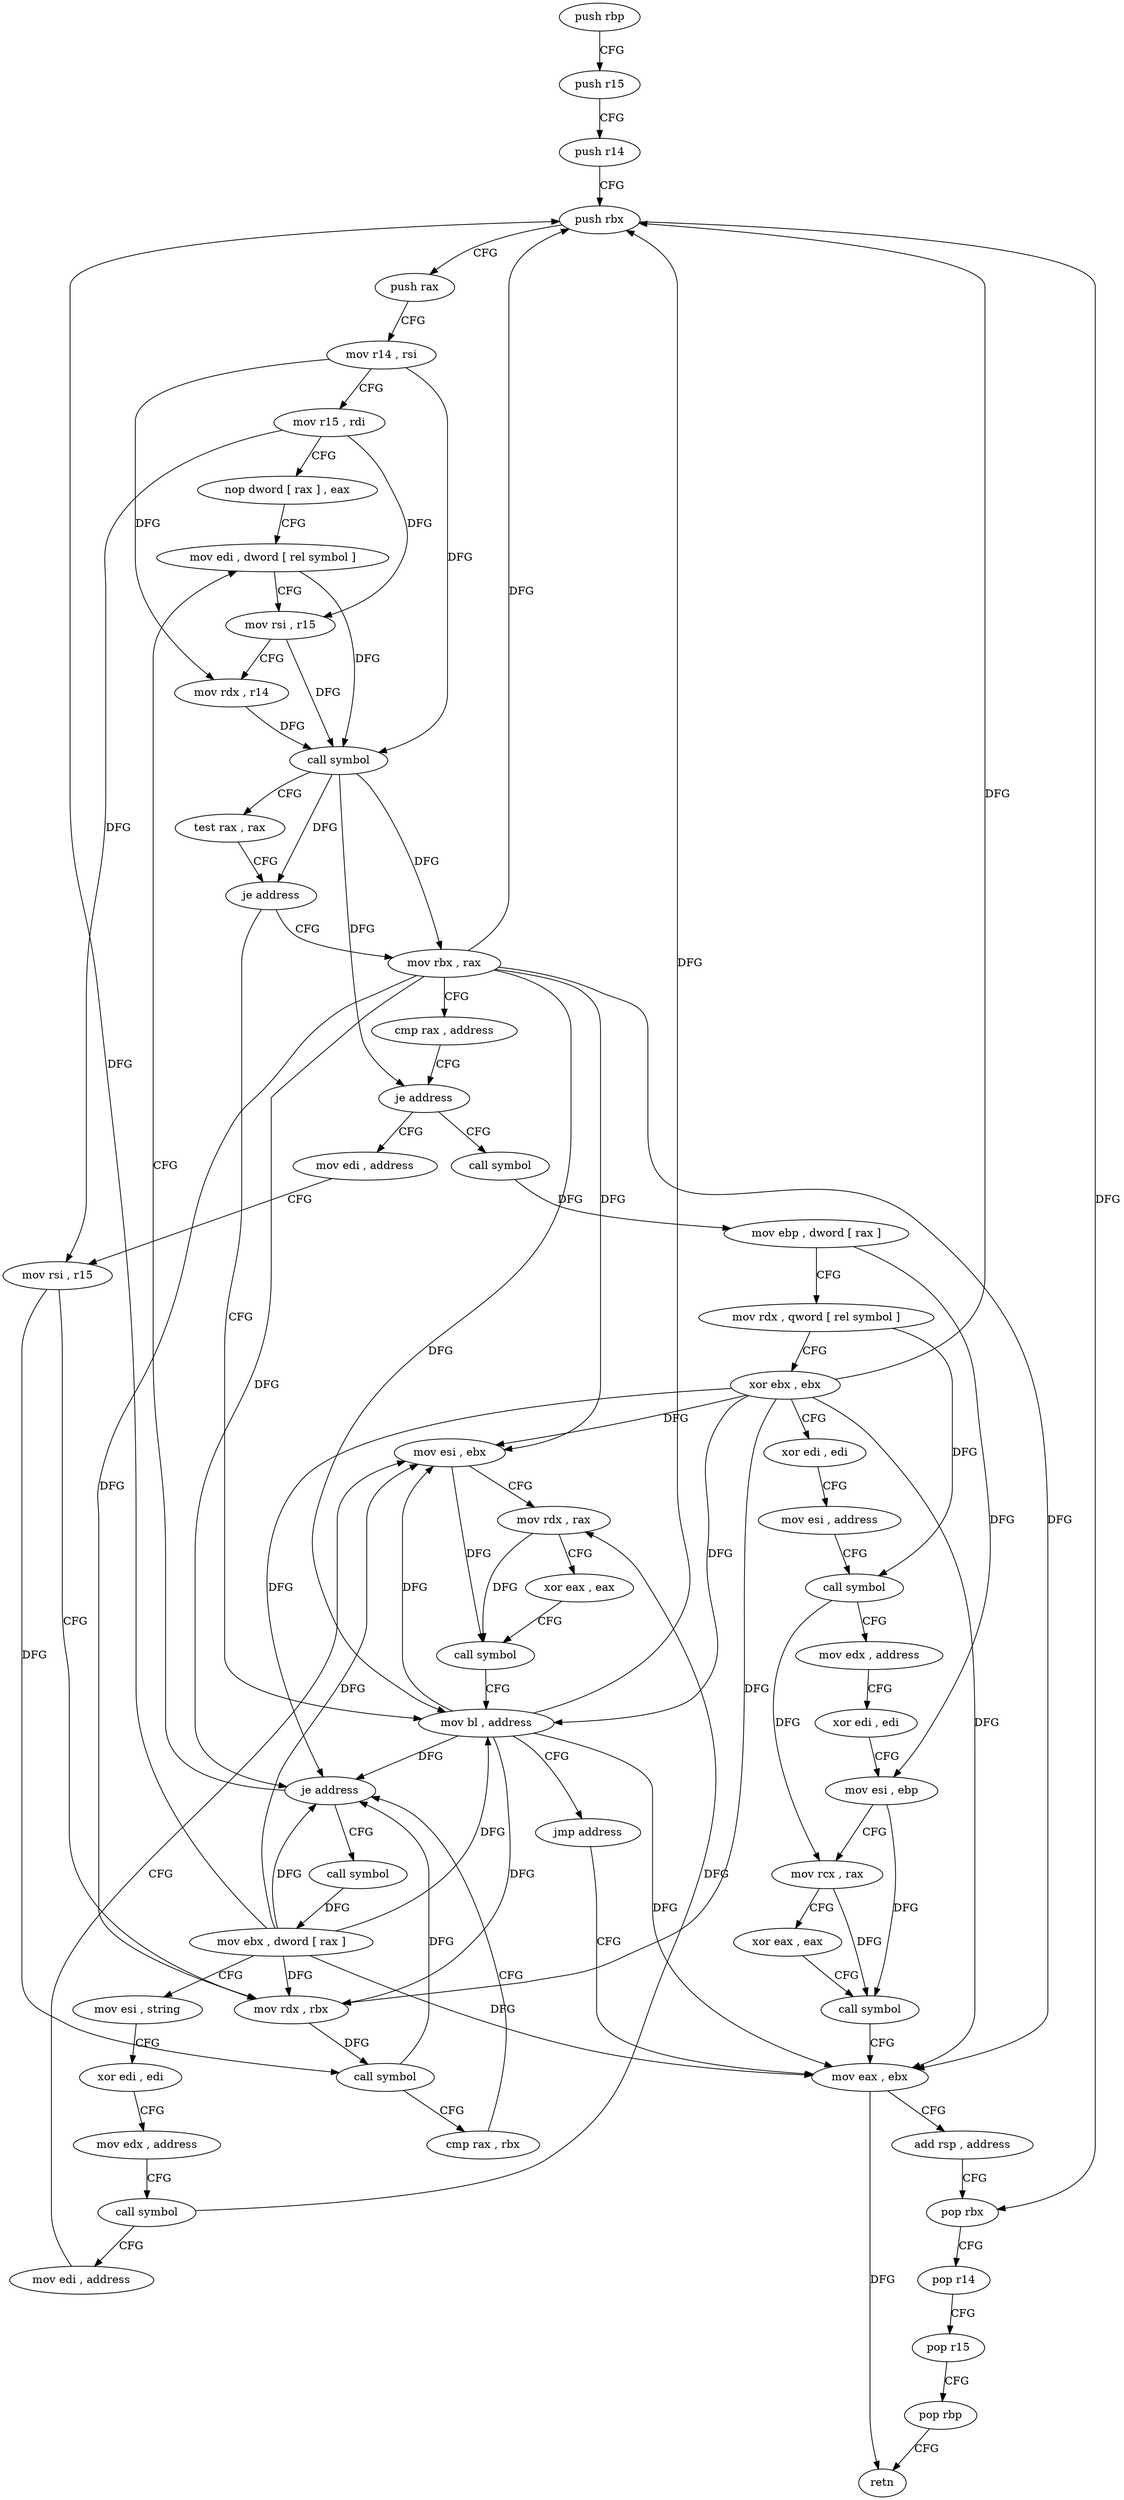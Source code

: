 digraph "func" {
"4203008" [label = "push rbp" ]
"4203009" [label = "push r15" ]
"4203011" [label = "push r14" ]
"4203013" [label = "push rbx" ]
"4203014" [label = "push rax" ]
"4203015" [label = "mov r14 , rsi" ]
"4203018" [label = "mov r15 , rdi" ]
"4203021" [label = "nop dword [ rax ] , eax" ]
"4203024" [label = "mov edi , dword [ rel symbol ]" ]
"4203117" [label = "mov bl , address" ]
"4203119" [label = "jmp address" ]
"4203168" [label = "mov eax , ebx" ]
"4203046" [label = "mov rbx , rax" ]
"4203049" [label = "cmp rax , address" ]
"4203053" [label = "je address" ]
"4203121" [label = "call symbol" ]
"4203055" [label = "mov edi , address" ]
"4203170" [label = "add rsp , address" ]
"4203174" [label = "pop rbx" ]
"4203175" [label = "pop r14" ]
"4203177" [label = "pop r15" ]
"4203179" [label = "pop rbp" ]
"4203180" [label = "retn" ]
"4203126" [label = "mov ebp , dword [ rax ]" ]
"4203128" [label = "mov rdx , qword [ rel symbol ]" ]
"4203135" [label = "xor ebx , ebx" ]
"4203137" [label = "xor edi , edi" ]
"4203139" [label = "mov esi , address" ]
"4203144" [label = "call symbol" ]
"4203149" [label = "mov edx , address" ]
"4203154" [label = "xor edi , edi" ]
"4203156" [label = "mov esi , ebp" ]
"4203158" [label = "mov rcx , rax" ]
"4203161" [label = "xor eax , eax" ]
"4203163" [label = "call symbol" ]
"4203060" [label = "mov rsi , r15" ]
"4203063" [label = "mov rdx , rbx" ]
"4203066" [label = "call symbol" ]
"4203071" [label = "cmp rax , rbx" ]
"4203074" [label = "je address" ]
"4203076" [label = "call symbol" ]
"4203030" [label = "mov rsi , r15" ]
"4203033" [label = "mov rdx , r14" ]
"4203036" [label = "call symbol" ]
"4203041" [label = "test rax , rax" ]
"4203044" [label = "je address" ]
"4203081" [label = "mov ebx , dword [ rax ]" ]
"4203083" [label = "mov esi , string" ]
"4203088" [label = "xor edi , edi" ]
"4203090" [label = "mov edx , address" ]
"4203095" [label = "call symbol" ]
"4203100" [label = "mov edi , address" ]
"4203105" [label = "mov esi , ebx" ]
"4203107" [label = "mov rdx , rax" ]
"4203110" [label = "xor eax , eax" ]
"4203112" [label = "call symbol" ]
"4203008" -> "4203009" [ label = "CFG" ]
"4203009" -> "4203011" [ label = "CFG" ]
"4203011" -> "4203013" [ label = "CFG" ]
"4203013" -> "4203014" [ label = "CFG" ]
"4203013" -> "4203174" [ label = "DFG" ]
"4203014" -> "4203015" [ label = "CFG" ]
"4203015" -> "4203018" [ label = "CFG" ]
"4203015" -> "4203033" [ label = "DFG" ]
"4203015" -> "4203036" [ label = "DFG" ]
"4203018" -> "4203021" [ label = "CFG" ]
"4203018" -> "4203030" [ label = "DFG" ]
"4203018" -> "4203060" [ label = "DFG" ]
"4203021" -> "4203024" [ label = "CFG" ]
"4203024" -> "4203030" [ label = "CFG" ]
"4203024" -> "4203036" [ label = "DFG" ]
"4203117" -> "4203119" [ label = "CFG" ]
"4203117" -> "4203013" [ label = "DFG" ]
"4203117" -> "4203168" [ label = "DFG" ]
"4203117" -> "4203063" [ label = "DFG" ]
"4203117" -> "4203074" [ label = "DFG" ]
"4203117" -> "4203105" [ label = "DFG" ]
"4203119" -> "4203168" [ label = "CFG" ]
"4203168" -> "4203170" [ label = "CFG" ]
"4203168" -> "4203180" [ label = "DFG" ]
"4203046" -> "4203049" [ label = "CFG" ]
"4203046" -> "4203013" [ label = "DFG" ]
"4203046" -> "4203117" [ label = "DFG" ]
"4203046" -> "4203168" [ label = "DFG" ]
"4203046" -> "4203063" [ label = "DFG" ]
"4203046" -> "4203074" [ label = "DFG" ]
"4203046" -> "4203105" [ label = "DFG" ]
"4203049" -> "4203053" [ label = "CFG" ]
"4203053" -> "4203121" [ label = "CFG" ]
"4203053" -> "4203055" [ label = "CFG" ]
"4203121" -> "4203126" [ label = "DFG" ]
"4203055" -> "4203060" [ label = "CFG" ]
"4203170" -> "4203174" [ label = "CFG" ]
"4203174" -> "4203175" [ label = "CFG" ]
"4203175" -> "4203177" [ label = "CFG" ]
"4203177" -> "4203179" [ label = "CFG" ]
"4203179" -> "4203180" [ label = "CFG" ]
"4203126" -> "4203128" [ label = "CFG" ]
"4203126" -> "4203156" [ label = "DFG" ]
"4203128" -> "4203135" [ label = "CFG" ]
"4203128" -> "4203144" [ label = "DFG" ]
"4203135" -> "4203137" [ label = "CFG" ]
"4203135" -> "4203013" [ label = "DFG" ]
"4203135" -> "4203117" [ label = "DFG" ]
"4203135" -> "4203168" [ label = "DFG" ]
"4203135" -> "4203063" [ label = "DFG" ]
"4203135" -> "4203074" [ label = "DFG" ]
"4203135" -> "4203105" [ label = "DFG" ]
"4203137" -> "4203139" [ label = "CFG" ]
"4203139" -> "4203144" [ label = "CFG" ]
"4203144" -> "4203149" [ label = "CFG" ]
"4203144" -> "4203158" [ label = "DFG" ]
"4203149" -> "4203154" [ label = "CFG" ]
"4203154" -> "4203156" [ label = "CFG" ]
"4203156" -> "4203158" [ label = "CFG" ]
"4203156" -> "4203163" [ label = "DFG" ]
"4203158" -> "4203161" [ label = "CFG" ]
"4203158" -> "4203163" [ label = "DFG" ]
"4203161" -> "4203163" [ label = "CFG" ]
"4203163" -> "4203168" [ label = "CFG" ]
"4203060" -> "4203063" [ label = "CFG" ]
"4203060" -> "4203066" [ label = "DFG" ]
"4203063" -> "4203066" [ label = "DFG" ]
"4203066" -> "4203071" [ label = "CFG" ]
"4203066" -> "4203074" [ label = "DFG" ]
"4203071" -> "4203074" [ label = "CFG" ]
"4203074" -> "4203024" [ label = "CFG" ]
"4203074" -> "4203076" [ label = "CFG" ]
"4203076" -> "4203081" [ label = "DFG" ]
"4203030" -> "4203033" [ label = "CFG" ]
"4203030" -> "4203036" [ label = "DFG" ]
"4203033" -> "4203036" [ label = "DFG" ]
"4203036" -> "4203041" [ label = "CFG" ]
"4203036" -> "4203044" [ label = "DFG" ]
"4203036" -> "4203046" [ label = "DFG" ]
"4203036" -> "4203053" [ label = "DFG" ]
"4203041" -> "4203044" [ label = "CFG" ]
"4203044" -> "4203117" [ label = "CFG" ]
"4203044" -> "4203046" [ label = "CFG" ]
"4203081" -> "4203083" [ label = "CFG" ]
"4203081" -> "4203013" [ label = "DFG" ]
"4203081" -> "4203117" [ label = "DFG" ]
"4203081" -> "4203168" [ label = "DFG" ]
"4203081" -> "4203063" [ label = "DFG" ]
"4203081" -> "4203074" [ label = "DFG" ]
"4203081" -> "4203105" [ label = "DFG" ]
"4203083" -> "4203088" [ label = "CFG" ]
"4203088" -> "4203090" [ label = "CFG" ]
"4203090" -> "4203095" [ label = "CFG" ]
"4203095" -> "4203100" [ label = "CFG" ]
"4203095" -> "4203107" [ label = "DFG" ]
"4203100" -> "4203105" [ label = "CFG" ]
"4203105" -> "4203107" [ label = "CFG" ]
"4203105" -> "4203112" [ label = "DFG" ]
"4203107" -> "4203110" [ label = "CFG" ]
"4203107" -> "4203112" [ label = "DFG" ]
"4203110" -> "4203112" [ label = "CFG" ]
"4203112" -> "4203117" [ label = "CFG" ]
}
